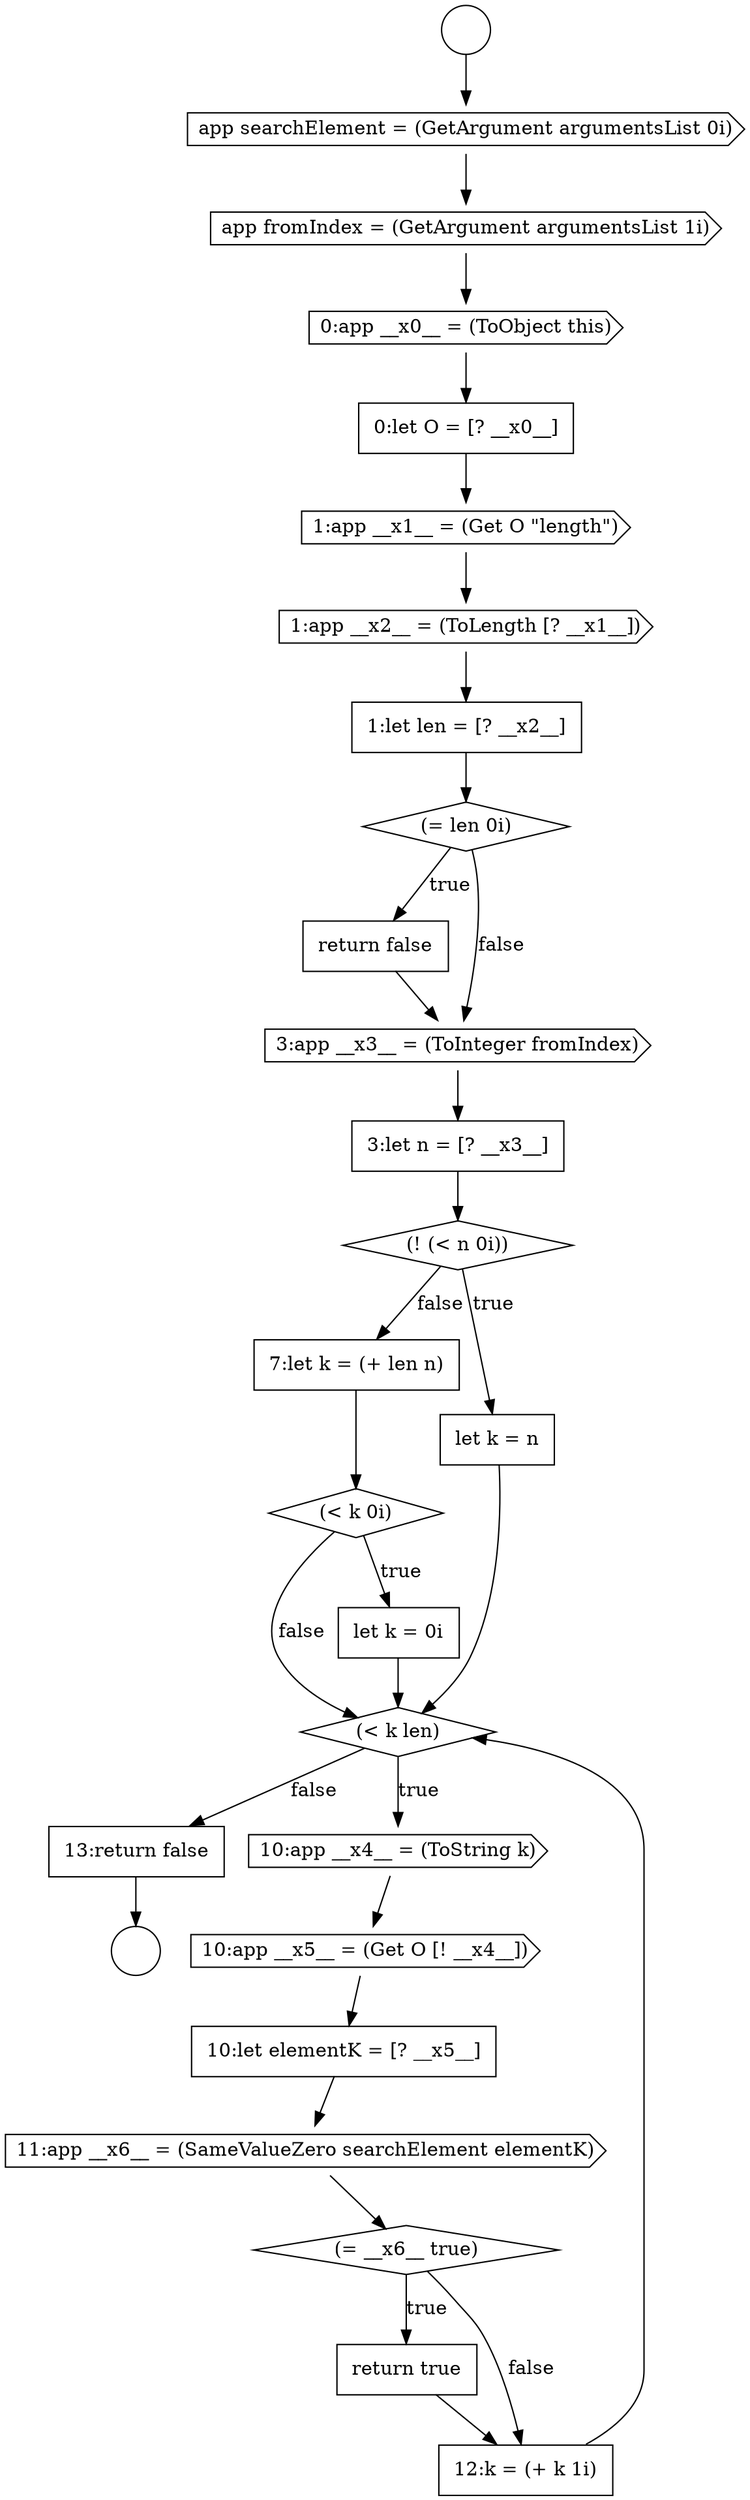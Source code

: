 digraph {
  node13557 [shape=none, margin=0, label=<<font color="black">
    <table border="0" cellborder="1" cellspacing="0" cellpadding="10">
      <tr><td align="left">1:let len = [? __x2__]</td></tr>
    </table>
  </font>> color="black" fillcolor="white" style=filled]
  node13575 [shape=none, margin=0, label=<<font color="black">
    <table border="0" cellborder="1" cellspacing="0" cellpadding="10">
      <tr><td align="left">13:return false</td></tr>
    </table>
  </font>> color="black" fillcolor="white" style=filled]
  node13565 [shape=diamond, label=<<font color="black">(&lt; k 0i)</font>> color="black" fillcolor="white" style=filled]
  node13564 [shape=none, margin=0, label=<<font color="black">
    <table border="0" cellborder="1" cellspacing="0" cellpadding="10">
      <tr><td align="left">7:let k = (+ len n)</td></tr>
    </table>
  </font>> color="black" fillcolor="white" style=filled]
  node13572 [shape=diamond, label=<<font color="black">(= __x6__ true)</font>> color="black" fillcolor="white" style=filled]
  node13554 [shape=none, margin=0, label=<<font color="black">
    <table border="0" cellborder="1" cellspacing="0" cellpadding="10">
      <tr><td align="left">0:let O = [? __x0__]</td></tr>
    </table>
  </font>> color="black" fillcolor="white" style=filled]
  node13559 [shape=none, margin=0, label=<<font color="black">
    <table border="0" cellborder="1" cellspacing="0" cellpadding="10">
      <tr><td align="left">return false</td></tr>
    </table>
  </font>> color="black" fillcolor="white" style=filled]
  node13567 [shape=diamond, label=<<font color="black">(&lt; k len)</font>> color="black" fillcolor="white" style=filled]
  node13555 [shape=cds, label=<<font color="black">1:app __x1__ = (Get O &quot;length&quot;)</font>> color="black" fillcolor="white" style=filled]
  node13573 [shape=none, margin=0, label=<<font color="black">
    <table border="0" cellborder="1" cellspacing="0" cellpadding="10">
      <tr><td align="left">return true</td></tr>
    </table>
  </font>> color="black" fillcolor="white" style=filled]
  node13560 [shape=cds, label=<<font color="black">3:app __x3__ = (ToInteger fromIndex)</font>> color="black" fillcolor="white" style=filled]
  node13570 [shape=none, margin=0, label=<<font color="black">
    <table border="0" cellborder="1" cellspacing="0" cellpadding="10">
      <tr><td align="left">10:let elementK = [? __x5__]</td></tr>
    </table>
  </font>> color="black" fillcolor="white" style=filled]
  node13556 [shape=cds, label=<<font color="black">1:app __x2__ = (ToLength [? __x1__])</font>> color="black" fillcolor="white" style=filled]
  node13574 [shape=none, margin=0, label=<<font color="black">
    <table border="0" cellborder="1" cellspacing="0" cellpadding="10">
      <tr><td align="left">12:k = (+ k 1i)</td></tr>
    </table>
  </font>> color="black" fillcolor="white" style=filled]
  node13552 [shape=cds, label=<<font color="black">app fromIndex = (GetArgument argumentsList 1i)</font>> color="black" fillcolor="white" style=filled]
  node13571 [shape=cds, label=<<font color="black">11:app __x6__ = (SameValueZero searchElement elementK)</font>> color="black" fillcolor="white" style=filled]
  node13558 [shape=diamond, label=<<font color="black">(= len 0i)</font>> color="black" fillcolor="white" style=filled]
  node13553 [shape=cds, label=<<font color="black">0:app __x0__ = (ToObject this)</font>> color="black" fillcolor="white" style=filled]
  node13551 [shape=cds, label=<<font color="black">app searchElement = (GetArgument argumentsList 0i)</font>> color="black" fillcolor="white" style=filled]
  node13562 [shape=diamond, label=<<font color="black">(! (&lt; n 0i))</font>> color="black" fillcolor="white" style=filled]
  node13568 [shape=cds, label=<<font color="black">10:app __x4__ = (ToString k)</font>> color="black" fillcolor="white" style=filled]
  node13550 [shape=circle label=" " color="black" fillcolor="white" style=filled]
  node13569 [shape=cds, label=<<font color="black">10:app __x5__ = (Get O [! __x4__])</font>> color="black" fillcolor="white" style=filled]
  node13563 [shape=none, margin=0, label=<<font color="black">
    <table border="0" cellborder="1" cellspacing="0" cellpadding="10">
      <tr><td align="left">let k = n</td></tr>
    </table>
  </font>> color="black" fillcolor="white" style=filled]
  node13561 [shape=none, margin=0, label=<<font color="black">
    <table border="0" cellborder="1" cellspacing="0" cellpadding="10">
      <tr><td align="left">3:let n = [? __x3__]</td></tr>
    </table>
  </font>> color="black" fillcolor="white" style=filled]
  node13566 [shape=none, margin=0, label=<<font color="black">
    <table border="0" cellborder="1" cellspacing="0" cellpadding="10">
      <tr><td align="left">let k = 0i</td></tr>
    </table>
  </font>> color="black" fillcolor="white" style=filled]
  node13549 [shape=circle label=" " color="black" fillcolor="white" style=filled]
  node13570 -> node13571 [ color="black"]
  node13565 -> node13566 [label=<<font color="black">true</font>> color="black"]
  node13565 -> node13567 [label=<<font color="black">false</font>> color="black"]
  node13572 -> node13573 [label=<<font color="black">true</font>> color="black"]
  node13572 -> node13574 [label=<<font color="black">false</font>> color="black"]
  node13554 -> node13555 [ color="black"]
  node13571 -> node13572 [ color="black"]
  node13560 -> node13561 [ color="black"]
  node13559 -> node13560 [ color="black"]
  node13575 -> node13550 [ color="black"]
  node13573 -> node13574 [ color="black"]
  node13557 -> node13558 [ color="black"]
  node13561 -> node13562 [ color="black"]
  node13567 -> node13568 [label=<<font color="black">true</font>> color="black"]
  node13567 -> node13575 [label=<<font color="black">false</font>> color="black"]
  node13551 -> node13552 [ color="black"]
  node13574 -> node13567 [ color="black"]
  node13556 -> node13557 [ color="black"]
  node13564 -> node13565 [ color="black"]
  node13562 -> node13563 [label=<<font color="black">true</font>> color="black"]
  node13562 -> node13564 [label=<<font color="black">false</font>> color="black"]
  node13566 -> node13567 [ color="black"]
  node13553 -> node13554 [ color="black"]
  node13558 -> node13559 [label=<<font color="black">true</font>> color="black"]
  node13558 -> node13560 [label=<<font color="black">false</font>> color="black"]
  node13569 -> node13570 [ color="black"]
  node13555 -> node13556 [ color="black"]
  node13568 -> node13569 [ color="black"]
  node13563 -> node13567 [ color="black"]
  node13552 -> node13553 [ color="black"]
  node13549 -> node13551 [ color="black"]
}
